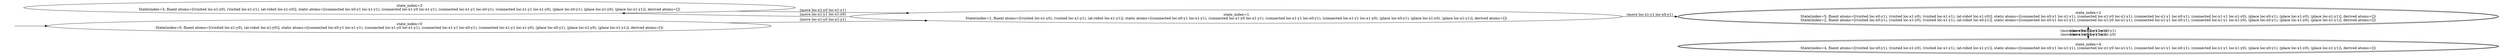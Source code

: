 digraph {
rankdir="LR"
s0[label="state_index=0
State(index=0, fluent atoms=[(visited loc-x1-y0), (at-robot loc-x1-y0)], static atoms=[(connected loc-x0-y1 loc-x1-y1), (connected loc-x1-y0 loc-x1-y1), (connected loc-x1-y1 loc-x0-y1), (connected loc-x1-y1 loc-x1-y0), (place loc-x0-y1), (place loc-x1-y0), (place loc-x1-y1)], derived atoms=[])
"]
s1[label="state_index=1
State(index=1, fluent atoms=[(visited loc-x1-y0), (visited loc-x1-y1), (at-robot loc-x1-y1)], static atoms=[(connected loc-x0-y1 loc-x1-y1), (connected loc-x1-y0 loc-x1-y1), (connected loc-x1-y1 loc-x0-y1), (connected loc-x1-y1 loc-x1-y0), (place loc-x0-y1), (place loc-x1-y0), (place loc-x1-y1)], derived atoms=[])
"]
s2[peripheries=2,label="state_index=2
State(index=5, fluent atoms=[(visited loc-x0-y1), (visited loc-x1-y0), (visited loc-x1-y1), (at-robot loc-x1-y0)], static atoms=[(connected loc-x0-y1 loc-x1-y1), (connected loc-x1-y0 loc-x1-y1), (connected loc-x1-y1 loc-x0-y1), (connected loc-x1-y1 loc-x1-y0), (place loc-x0-y1), (place loc-x1-y0), (place loc-x1-y1)], derived atoms=[])
State(index=2, fluent atoms=[(visited loc-x0-y1), (visited loc-x1-y0), (visited loc-x1-y1), (at-robot loc-x0-y1)], static atoms=[(connected loc-x0-y1 loc-x1-y1), (connected loc-x1-y0 loc-x1-y1), (connected loc-x1-y1 loc-x0-y1), (connected loc-x1-y1 loc-x1-y0), (place loc-x0-y1), (place loc-x1-y0), (place loc-x1-y1)], derived atoms=[])
"]
s3[label="state_index=3
State(index=3, fluent atoms=[(visited loc-x1-y0), (visited loc-x1-y1), (at-robot loc-x1-y0)], static atoms=[(connected loc-x0-y1 loc-x1-y1), (connected loc-x1-y0 loc-x1-y1), (connected loc-x1-y1 loc-x0-y1), (connected loc-x1-y1 loc-x1-y0), (place loc-x0-y1), (place loc-x1-y0), (place loc-x1-y1)], derived atoms=[])
"]
s4[peripheries=2,label="state_index=4
State(index=4, fluent atoms=[(visited loc-x0-y1), (visited loc-x1-y0), (visited loc-x1-y1), (at-robot loc-x1-y1)], static atoms=[(connected loc-x0-y1 loc-x1-y1), (connected loc-x1-y0 loc-x1-y1), (connected loc-x1-y1 loc-x0-y1), (connected loc-x1-y1 loc-x1-y0), (place loc-x0-y1), (place loc-x1-y0), (place loc-x1-y1)], derived atoms=[])
"]
Dangling [ label = "", style = invis ]
{ rank = same; Dangling }
Dangling -> s0
{ rank = same; s0,s3}
{ rank = same; s1}
{ rank = same; s2,s4}
s0->s1 [label="(move loc-x1-y0 loc-x1-y1)
"]
s1->s2 [label="(move loc-x1-y1 loc-x0-y1)
"]
s1->s3 [label="(move loc-x1-y1 loc-x1-y0)
"]
s2->s4 [label="(move loc-x0-y1 loc-x1-y1)
(move loc-x1-y0 loc-x1-y1)
"]
s3->s1 [label="(move loc-x1-y0 loc-x1-y1)
"]
s4->s2 [label="(move loc-x1-y1 loc-x0-y1)
(move loc-x1-y1 loc-x1-y0)
"]
}
